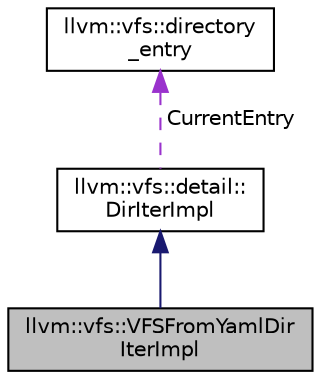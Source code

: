 digraph "llvm::vfs::VFSFromYamlDirIterImpl"
{
 // LATEX_PDF_SIZE
  bgcolor="transparent";
  edge [fontname="Helvetica",fontsize="10",labelfontname="Helvetica",labelfontsize="10"];
  node [fontname="Helvetica",fontsize="10",shape="box"];
  Node1 [label="llvm::vfs::VFSFromYamlDir\lIterImpl",height=0.2,width=0.4,color="black", fillcolor="grey75", style="filled", fontcolor="black",tooltip=" "];
  Node2 -> Node1 [dir="back",color="midnightblue",fontsize="10",style="solid",fontname="Helvetica"];
  Node2 [label="llvm::vfs::detail::\lDirIterImpl",height=0.2,width=0.4,color="black",URL="$structllvm_1_1vfs_1_1detail_1_1DirIterImpl.html",tooltip="An interface for virtual file systems to provide an iterator over the (non-recursive) contents of a d..."];
  Node3 -> Node2 [dir="back",color="darkorchid3",fontsize="10",style="dashed",label=" CurrentEntry" ,fontname="Helvetica"];
  Node3 [label="llvm::vfs::directory\l_entry",height=0.2,width=0.4,color="black",URL="$classllvm_1_1vfs_1_1directory__entry.html",tooltip="A member of a directory, yielded by a directory_iterator."];
}

